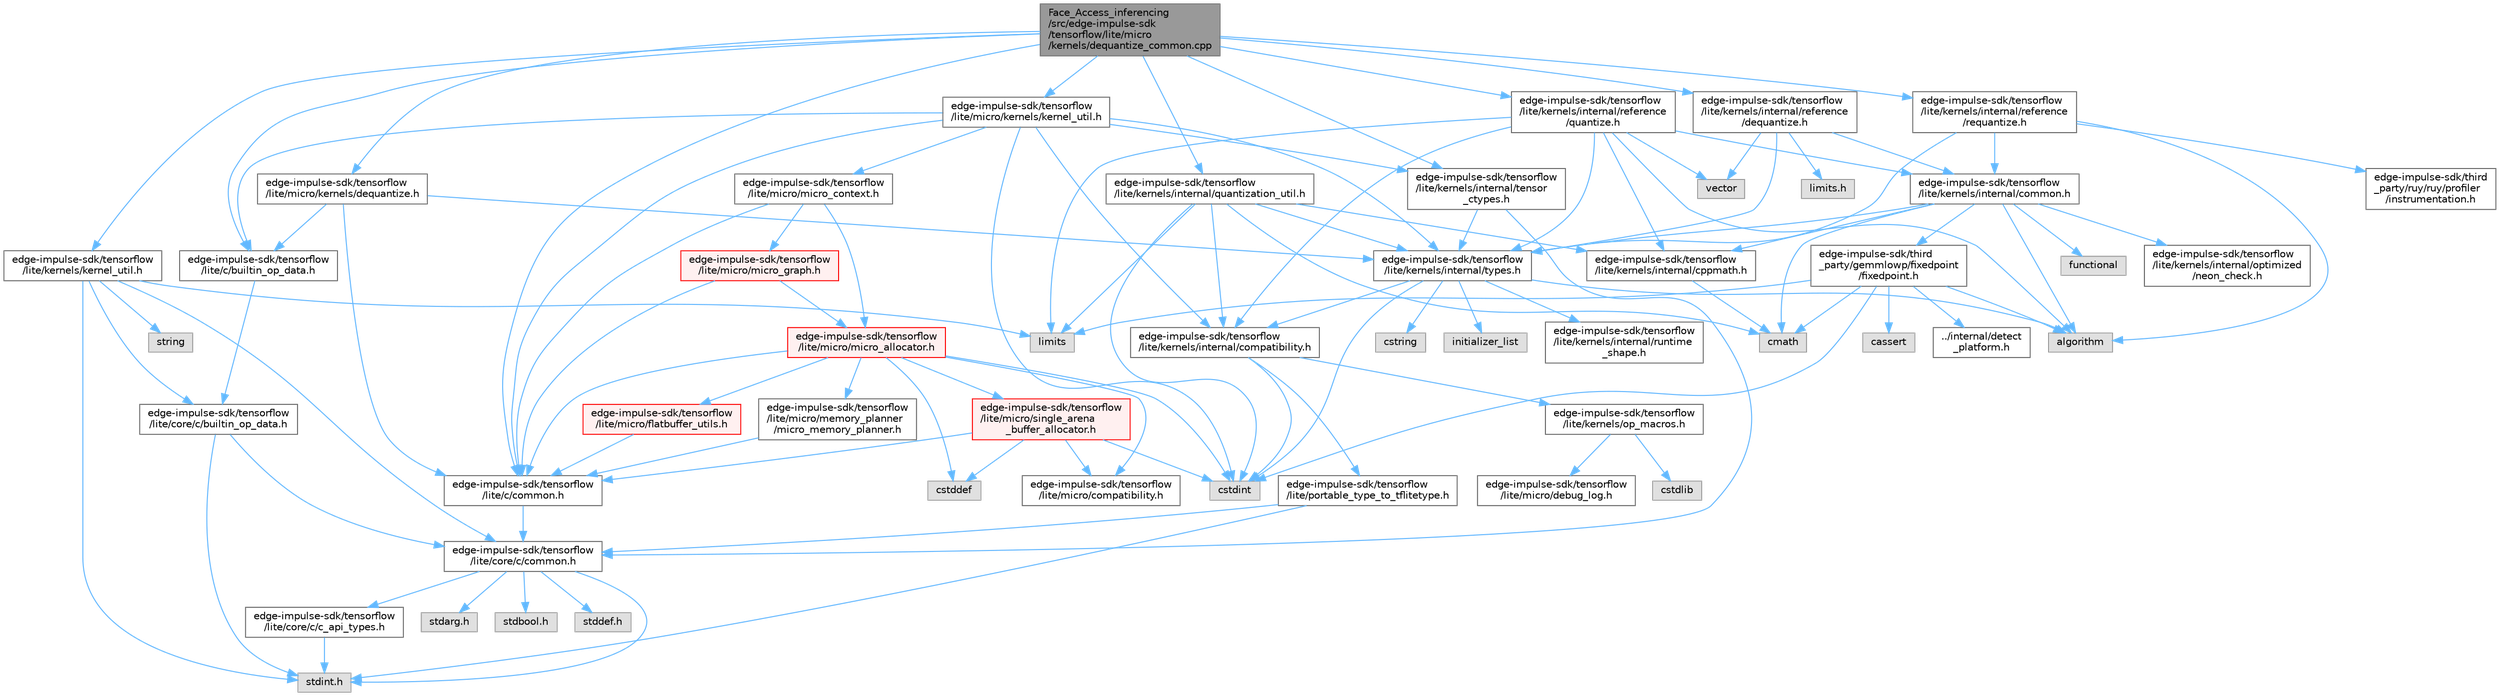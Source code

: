 digraph "Face_Access_inferencing/src/edge-impulse-sdk/tensorflow/lite/micro/kernels/dequantize_common.cpp"
{
 // LATEX_PDF_SIZE
  bgcolor="transparent";
  edge [fontname=Helvetica,fontsize=10,labelfontname=Helvetica,labelfontsize=10];
  node [fontname=Helvetica,fontsize=10,shape=box,height=0.2,width=0.4];
  Node1 [id="Node000001",label="Face_Access_inferencing\l/src/edge-impulse-sdk\l/tensorflow/lite/micro\l/kernels/dequantize_common.cpp",height=0.2,width=0.4,color="gray40", fillcolor="grey60", style="filled", fontcolor="black",tooltip=" "];
  Node1 -> Node2 [id="edge104_Node000001_Node000002",color="steelblue1",style="solid",tooltip=" "];
  Node2 [id="Node000002",label="edge-impulse-sdk/tensorflow\l/lite/c/builtin_op_data.h",height=0.2,width=0.4,color="grey40", fillcolor="white", style="filled",URL="$_face___access__inferencing_2src_2edge-impulse-sdk_2tensorflow_2lite_2c_2builtin__op__data_8h.html",tooltip=" "];
  Node2 -> Node3 [id="edge105_Node000002_Node000003",color="steelblue1",style="solid",tooltip=" "];
  Node3 [id="Node000003",label="edge-impulse-sdk/tensorflow\l/lite/core/c/builtin_op_data.h",height=0.2,width=0.4,color="grey40", fillcolor="white", style="filled",URL="$_face___access__inferencing_2src_2edge-impulse-sdk_2tensorflow_2lite_2core_2c_2builtin__op__data_8h.html",tooltip=" "];
  Node3 -> Node4 [id="edge106_Node000003_Node000004",color="steelblue1",style="solid",tooltip=" "];
  Node4 [id="Node000004",label="stdint.h",height=0.2,width=0.4,color="grey60", fillcolor="#E0E0E0", style="filled",tooltip=" "];
  Node3 -> Node5 [id="edge107_Node000003_Node000005",color="steelblue1",style="solid",tooltip=" "];
  Node5 [id="Node000005",label="edge-impulse-sdk/tensorflow\l/lite/core/c/common.h",height=0.2,width=0.4,color="grey40", fillcolor="white", style="filled",URL="$_face___access__inferencing_2src_2edge-impulse-sdk_2tensorflow_2lite_2core_2c_2common_8h.html",tooltip=" "];
  Node5 -> Node6 [id="edge108_Node000005_Node000006",color="steelblue1",style="solid",tooltip=" "];
  Node6 [id="Node000006",label="stdarg.h",height=0.2,width=0.4,color="grey60", fillcolor="#E0E0E0", style="filled",tooltip=" "];
  Node5 -> Node7 [id="edge109_Node000005_Node000007",color="steelblue1",style="solid",tooltip=" "];
  Node7 [id="Node000007",label="stdbool.h",height=0.2,width=0.4,color="grey60", fillcolor="#E0E0E0", style="filled",tooltip=" "];
  Node5 -> Node8 [id="edge110_Node000005_Node000008",color="steelblue1",style="solid",tooltip=" "];
  Node8 [id="Node000008",label="stddef.h",height=0.2,width=0.4,color="grey60", fillcolor="#E0E0E0", style="filled",tooltip=" "];
  Node5 -> Node4 [id="edge111_Node000005_Node000004",color="steelblue1",style="solid",tooltip=" "];
  Node5 -> Node9 [id="edge112_Node000005_Node000009",color="steelblue1",style="solid",tooltip=" "];
  Node9 [id="Node000009",label="edge-impulse-sdk/tensorflow\l/lite/core/c/c_api_types.h",height=0.2,width=0.4,color="grey40", fillcolor="white", style="filled",URL="$_face___access__inferencing_2src_2edge-impulse-sdk_2tensorflow_2lite_2core_2c_2c__api__types_8h.html",tooltip=" "];
  Node9 -> Node4 [id="edge113_Node000009_Node000004",color="steelblue1",style="solid",tooltip=" "];
  Node1 -> Node10 [id="edge114_Node000001_Node000010",color="steelblue1",style="solid",tooltip=" "];
  Node10 [id="Node000010",label="edge-impulse-sdk/tensorflow\l/lite/c/common.h",height=0.2,width=0.4,color="grey40", fillcolor="white", style="filled",URL="$_face___access__inferencing_2src_2edge-impulse-sdk_2tensorflow_2lite_2c_2common_8h.html",tooltip=" "];
  Node10 -> Node5 [id="edge115_Node000010_Node000005",color="steelblue1",style="solid",tooltip=" "];
  Node1 -> Node11 [id="edge116_Node000001_Node000011",color="steelblue1",style="solid",tooltip=" "];
  Node11 [id="Node000011",label="edge-impulse-sdk/tensorflow\l/lite/kernels/internal/quantization_util.h",height=0.2,width=0.4,color="grey40", fillcolor="white", style="filled",URL="$_face___access__inferencing_2src_2edge-impulse-sdk_2tensorflow_2lite_2kernels_2internal_2quantization__util_8h.html",tooltip=" "];
  Node11 -> Node12 [id="edge117_Node000011_Node000012",color="steelblue1",style="solid",tooltip=" "];
  Node12 [id="Node000012",label="cmath",height=0.2,width=0.4,color="grey60", fillcolor="#E0E0E0", style="filled",tooltip=" "];
  Node11 -> Node13 [id="edge118_Node000011_Node000013",color="steelblue1",style="solid",tooltip=" "];
  Node13 [id="Node000013",label="cstdint",height=0.2,width=0.4,color="grey60", fillcolor="#E0E0E0", style="filled",tooltip=" "];
  Node11 -> Node14 [id="edge119_Node000011_Node000014",color="steelblue1",style="solid",tooltip=" "];
  Node14 [id="Node000014",label="limits",height=0.2,width=0.4,color="grey60", fillcolor="#E0E0E0", style="filled",tooltip=" "];
  Node11 -> Node15 [id="edge120_Node000011_Node000015",color="steelblue1",style="solid",tooltip=" "];
  Node15 [id="Node000015",label="edge-impulse-sdk/tensorflow\l/lite/kernels/internal/compatibility.h",height=0.2,width=0.4,color="grey40", fillcolor="white", style="filled",URL="$_face___access__inferencing_2src_2edge-impulse-sdk_2tensorflow_2lite_2kernels_2internal_2compatibility_8h.html",tooltip=" "];
  Node15 -> Node13 [id="edge121_Node000015_Node000013",color="steelblue1",style="solid",tooltip=" "];
  Node15 -> Node16 [id="edge122_Node000015_Node000016",color="steelblue1",style="solid",tooltip=" "];
  Node16 [id="Node000016",label="edge-impulse-sdk/tensorflow\l/lite/portable_type_to_tflitetype.h",height=0.2,width=0.4,color="grey40", fillcolor="white", style="filled",URL="$_face___access__inferencing_2src_2edge-impulse-sdk_2tensorflow_2lite_2portable__type__to__tflitetype_8h.html",tooltip=" "];
  Node16 -> Node4 [id="edge123_Node000016_Node000004",color="steelblue1",style="solid",tooltip=" "];
  Node16 -> Node5 [id="edge124_Node000016_Node000005",color="steelblue1",style="solid",tooltip=" "];
  Node15 -> Node17 [id="edge125_Node000015_Node000017",color="steelblue1",style="solid",tooltip=" "];
  Node17 [id="Node000017",label="edge-impulse-sdk/tensorflow\l/lite/kernels/op_macros.h",height=0.2,width=0.4,color="grey40", fillcolor="white", style="filled",URL="$_face___access__inferencing_2src_2edge-impulse-sdk_2tensorflow_2lite_2kernels_2op__macros_8h.html",tooltip=" "];
  Node17 -> Node18 [id="edge126_Node000017_Node000018",color="steelblue1",style="solid",tooltip=" "];
  Node18 [id="Node000018",label="edge-impulse-sdk/tensorflow\l/lite/micro/debug_log.h",height=0.2,width=0.4,color="grey40", fillcolor="white", style="filled",URL="$_face___access__inferencing_2src_2edge-impulse-sdk_2tensorflow_2lite_2micro_2debug__log_8h.html",tooltip=" "];
  Node17 -> Node19 [id="edge127_Node000017_Node000019",color="steelblue1",style="solid",tooltip=" "];
  Node19 [id="Node000019",label="cstdlib",height=0.2,width=0.4,color="grey60", fillcolor="#E0E0E0", style="filled",tooltip=" "];
  Node11 -> Node20 [id="edge128_Node000011_Node000020",color="steelblue1",style="solid",tooltip=" "];
  Node20 [id="Node000020",label="edge-impulse-sdk/tensorflow\l/lite/kernels/internal/cppmath.h",height=0.2,width=0.4,color="grey40", fillcolor="white", style="filled",URL="$_face___access__inferencing_2src_2edge-impulse-sdk_2tensorflow_2lite_2kernels_2internal_2cppmath_8h.html",tooltip=" "];
  Node20 -> Node12 [id="edge129_Node000020_Node000012",color="steelblue1",style="solid",tooltip=" "];
  Node11 -> Node21 [id="edge130_Node000011_Node000021",color="steelblue1",style="solid",tooltip=" "];
  Node21 [id="Node000021",label="edge-impulse-sdk/tensorflow\l/lite/kernels/internal/types.h",height=0.2,width=0.4,color="grey40", fillcolor="white", style="filled",URL="$_face___access__inferencing_2src_2edge-impulse-sdk_2tensorflow_2lite_2kernels_2internal_2types_8h.html",tooltip=" "];
  Node21 -> Node22 [id="edge131_Node000021_Node000022",color="steelblue1",style="solid",tooltip=" "];
  Node22 [id="Node000022",label="algorithm",height=0.2,width=0.4,color="grey60", fillcolor="#E0E0E0", style="filled",tooltip=" "];
  Node21 -> Node13 [id="edge132_Node000021_Node000013",color="steelblue1",style="solid",tooltip=" "];
  Node21 -> Node23 [id="edge133_Node000021_Node000023",color="steelblue1",style="solid",tooltip=" "];
  Node23 [id="Node000023",label="cstring",height=0.2,width=0.4,color="grey60", fillcolor="#E0E0E0", style="filled",tooltip=" "];
  Node21 -> Node24 [id="edge134_Node000021_Node000024",color="steelblue1",style="solid",tooltip=" "];
  Node24 [id="Node000024",label="initializer_list",height=0.2,width=0.4,color="grey60", fillcolor="#E0E0E0", style="filled",tooltip=" "];
  Node21 -> Node15 [id="edge135_Node000021_Node000015",color="steelblue1",style="solid",tooltip=" "];
  Node21 -> Node25 [id="edge136_Node000021_Node000025",color="steelblue1",style="solid",tooltip=" "];
  Node25 [id="Node000025",label="edge-impulse-sdk/tensorflow\l/lite/kernels/internal/runtime\l_shape.h",height=0.2,width=0.4,color="grey40", fillcolor="white", style="filled",URL="$_face___access__inferencing_2src_2edge-impulse-sdk_2tensorflow_2lite_2kernels_2internal_2runtime__shape_8h.html",tooltip=" "];
  Node1 -> Node26 [id="edge137_Node000001_Node000026",color="steelblue1",style="solid",tooltip=" "];
  Node26 [id="Node000026",label="edge-impulse-sdk/tensorflow\l/lite/kernels/internal/reference\l/dequantize.h",height=0.2,width=0.4,color="grey40", fillcolor="white", style="filled",URL="$_face___access__inferencing_2src_2edge-impulse-sdk_2tensorflow_2lite_2kernels_2internal_2reference_2dequantize_8h.html",tooltip=" "];
  Node26 -> Node27 [id="edge138_Node000026_Node000027",color="steelblue1",style="solid",tooltip=" "];
  Node27 [id="Node000027",label="limits.h",height=0.2,width=0.4,color="grey60", fillcolor="#E0E0E0", style="filled",tooltip=" "];
  Node26 -> Node28 [id="edge139_Node000026_Node000028",color="steelblue1",style="solid",tooltip=" "];
  Node28 [id="Node000028",label="vector",height=0.2,width=0.4,color="grey60", fillcolor="#E0E0E0", style="filled",tooltip=" "];
  Node26 -> Node29 [id="edge140_Node000026_Node000029",color="steelblue1",style="solid",tooltip=" "];
  Node29 [id="Node000029",label="edge-impulse-sdk/tensorflow\l/lite/kernels/internal/common.h",height=0.2,width=0.4,color="grey40", fillcolor="white", style="filled",URL="$_face___access__inferencing_2src_2edge-impulse-sdk_2tensorflow_2lite_2kernels_2internal_2common_8h.html",tooltip=" "];
  Node29 -> Node22 [id="edge141_Node000029_Node000022",color="steelblue1",style="solid",tooltip=" "];
  Node29 -> Node12 [id="edge142_Node000029_Node000012",color="steelblue1",style="solid",tooltip=" "];
  Node29 -> Node30 [id="edge143_Node000029_Node000030",color="steelblue1",style="solid",tooltip=" "];
  Node30 [id="Node000030",label="functional",height=0.2,width=0.4,color="grey60", fillcolor="#E0E0E0", style="filled",tooltip=" "];
  Node29 -> Node31 [id="edge144_Node000029_Node000031",color="steelblue1",style="solid",tooltip=" "];
  Node31 [id="Node000031",label="edge-impulse-sdk/third\l_party/gemmlowp/fixedpoint\l/fixedpoint.h",height=0.2,width=0.4,color="grey40", fillcolor="white", style="filled",URL="$_face___access__inferencing_2src_2edge-impulse-sdk_2third__party_2gemmlowp_2fixedpoint_2fixedpoint_8h.html",tooltip=" "];
  Node31 -> Node22 [id="edge145_Node000031_Node000022",color="steelblue1",style="solid",tooltip=" "];
  Node31 -> Node32 [id="edge146_Node000031_Node000032",color="steelblue1",style="solid",tooltip=" "];
  Node32 [id="Node000032",label="cassert",height=0.2,width=0.4,color="grey60", fillcolor="#E0E0E0", style="filled",tooltip=" "];
  Node31 -> Node12 [id="edge147_Node000031_Node000012",color="steelblue1",style="solid",tooltip=" "];
  Node31 -> Node13 [id="edge148_Node000031_Node000013",color="steelblue1",style="solid",tooltip=" "];
  Node31 -> Node14 [id="edge149_Node000031_Node000014",color="steelblue1",style="solid",tooltip=" "];
  Node31 -> Node33 [id="edge150_Node000031_Node000033",color="steelblue1",style="solid",tooltip=" "];
  Node33 [id="Node000033",label="../internal/detect\l_platform.h",height=0.2,width=0.4,color="grey40", fillcolor="white", style="filled",URL="$_face___access__inferencing_2src_2edge-impulse-sdk_2third__party_2gemmlowp_2internal_2detect__platform_8h.html",tooltip=" "];
  Node29 -> Node20 [id="edge151_Node000029_Node000020",color="steelblue1",style="solid",tooltip=" "];
  Node29 -> Node34 [id="edge152_Node000029_Node000034",color="steelblue1",style="solid",tooltip=" "];
  Node34 [id="Node000034",label="edge-impulse-sdk/tensorflow\l/lite/kernels/internal/optimized\l/neon_check.h",height=0.2,width=0.4,color="grey40", fillcolor="white", style="filled",URL="$_face___access__inferencing_2src_2edge-impulse-sdk_2tensorflow_2lite_2kernels_2internal_2optimized_2neon__check_8h.html",tooltip=" "];
  Node29 -> Node21 [id="edge153_Node000029_Node000021",color="steelblue1",style="solid",tooltip=" "];
  Node26 -> Node21 [id="edge154_Node000026_Node000021",color="steelblue1",style="solid",tooltip=" "];
  Node1 -> Node35 [id="edge155_Node000001_Node000035",color="steelblue1",style="solid",tooltip=" "];
  Node35 [id="Node000035",label="edge-impulse-sdk/tensorflow\l/lite/kernels/internal/reference\l/quantize.h",height=0.2,width=0.4,color="grey40", fillcolor="white", style="filled",URL="$_face___access__inferencing_2src_2edge-impulse-sdk_2tensorflow_2lite_2kernels_2internal_2reference_2quantize_8h.html",tooltip=" "];
  Node35 -> Node22 [id="edge156_Node000035_Node000022",color="steelblue1",style="solid",tooltip=" "];
  Node35 -> Node14 [id="edge157_Node000035_Node000014",color="steelblue1",style="solid",tooltip=" "];
  Node35 -> Node28 [id="edge158_Node000035_Node000028",color="steelblue1",style="solid",tooltip=" "];
  Node35 -> Node29 [id="edge159_Node000035_Node000029",color="steelblue1",style="solid",tooltip=" "];
  Node35 -> Node15 [id="edge160_Node000035_Node000015",color="steelblue1",style="solid",tooltip=" "];
  Node35 -> Node20 [id="edge161_Node000035_Node000020",color="steelblue1",style="solid",tooltip=" "];
  Node35 -> Node21 [id="edge162_Node000035_Node000021",color="steelblue1",style="solid",tooltip=" "];
  Node1 -> Node36 [id="edge163_Node000001_Node000036",color="steelblue1",style="solid",tooltip=" "];
  Node36 [id="Node000036",label="edge-impulse-sdk/tensorflow\l/lite/kernels/internal/reference\l/requantize.h",height=0.2,width=0.4,color="grey40", fillcolor="white", style="filled",URL="$_face___access__inferencing_2src_2edge-impulse-sdk_2tensorflow_2lite_2kernels_2internal_2reference_2requantize_8h.html",tooltip=" "];
  Node36 -> Node22 [id="edge164_Node000036_Node000022",color="steelblue1",style="solid",tooltip=" "];
  Node36 -> Node37 [id="edge165_Node000036_Node000037",color="steelblue1",style="solid",tooltip=" "];
  Node37 [id="Node000037",label="edge-impulse-sdk/third\l_party/ruy/ruy/profiler\l/instrumentation.h",height=0.2,width=0.4,color="grey40", fillcolor="white", style="filled",URL="$_face___access__inferencing_2src_2edge-impulse-sdk_2third__party_2ruy_2ruy_2profiler_2instrumentation_8h.html",tooltip=" "];
  Node36 -> Node29 [id="edge166_Node000036_Node000029",color="steelblue1",style="solid",tooltip=" "];
  Node36 -> Node21 [id="edge167_Node000036_Node000021",color="steelblue1",style="solid",tooltip=" "];
  Node1 -> Node38 [id="edge168_Node000001_Node000038",color="steelblue1",style="solid",tooltip=" "];
  Node38 [id="Node000038",label="edge-impulse-sdk/tensorflow\l/lite/kernels/internal/tensor\l_ctypes.h",height=0.2,width=0.4,color="grey40", fillcolor="white", style="filled",URL="$_face___access__inferencing_2src_2edge-impulse-sdk_2tensorflow_2lite_2kernels_2internal_2tensor__ctypes_8h.html",tooltip=" "];
  Node38 -> Node5 [id="edge169_Node000038_Node000005",color="steelblue1",style="solid",tooltip=" "];
  Node38 -> Node21 [id="edge170_Node000038_Node000021",color="steelblue1",style="solid",tooltip=" "];
  Node1 -> Node39 [id="edge171_Node000001_Node000039",color="steelblue1",style="solid",tooltip=" "];
  Node39 [id="Node000039",label="edge-impulse-sdk/tensorflow\l/lite/kernels/kernel_util.h",height=0.2,width=0.4,color="grey40", fillcolor="white", style="filled",URL="$_face___access__inferencing_2src_2edge-impulse-sdk_2tensorflow_2lite_2kernels_2kernel__util_8h.html",tooltip=" "];
  Node39 -> Node4 [id="edge172_Node000039_Node000004",color="steelblue1",style="solid",tooltip=" "];
  Node39 -> Node14 [id="edge173_Node000039_Node000014",color="steelblue1",style="solid",tooltip=" "];
  Node39 -> Node40 [id="edge174_Node000039_Node000040",color="steelblue1",style="solid",tooltip=" "];
  Node40 [id="Node000040",label="string",height=0.2,width=0.4,color="grey60", fillcolor="#E0E0E0", style="filled",tooltip=" "];
  Node39 -> Node3 [id="edge175_Node000039_Node000003",color="steelblue1",style="solid",tooltip=" "];
  Node39 -> Node5 [id="edge176_Node000039_Node000005",color="steelblue1",style="solid",tooltip=" "];
  Node1 -> Node41 [id="edge177_Node000001_Node000041",color="steelblue1",style="solid",tooltip=" "];
  Node41 [id="Node000041",label="edge-impulse-sdk/tensorflow\l/lite/micro/kernels/dequantize.h",height=0.2,width=0.4,color="grey40", fillcolor="white", style="filled",URL="$_face___access__inferencing_2src_2edge-impulse-sdk_2tensorflow_2lite_2micro_2kernels_2dequantize_8h.html",tooltip=" "];
  Node41 -> Node2 [id="edge178_Node000041_Node000002",color="steelblue1",style="solid",tooltip=" "];
  Node41 -> Node10 [id="edge179_Node000041_Node000010",color="steelblue1",style="solid",tooltip=" "];
  Node41 -> Node21 [id="edge180_Node000041_Node000021",color="steelblue1",style="solid",tooltip=" "];
  Node1 -> Node42 [id="edge181_Node000001_Node000042",color="steelblue1",style="solid",tooltip=" "];
  Node42 [id="Node000042",label="edge-impulse-sdk/tensorflow\l/lite/micro/kernels/kernel_util.h",height=0.2,width=0.4,color="grey40", fillcolor="white", style="filled",URL="$_face___access__inferencing_2src_2edge-impulse-sdk_2tensorflow_2lite_2micro_2kernels_2kernel__util_8h.html",tooltip=" "];
  Node42 -> Node13 [id="edge182_Node000042_Node000013",color="steelblue1",style="solid",tooltip=" "];
  Node42 -> Node2 [id="edge183_Node000042_Node000002",color="steelblue1",style="solid",tooltip=" "];
  Node42 -> Node10 [id="edge184_Node000042_Node000010",color="steelblue1",style="solid",tooltip=" "];
  Node42 -> Node15 [id="edge185_Node000042_Node000015",color="steelblue1",style="solid",tooltip=" "];
  Node42 -> Node38 [id="edge186_Node000042_Node000038",color="steelblue1",style="solid",tooltip=" "];
  Node42 -> Node21 [id="edge187_Node000042_Node000021",color="steelblue1",style="solid",tooltip=" "];
  Node42 -> Node43 [id="edge188_Node000042_Node000043",color="steelblue1",style="solid",tooltip=" "];
  Node43 [id="Node000043",label="edge-impulse-sdk/tensorflow\l/lite/micro/micro_context.h",height=0.2,width=0.4,color="grey40", fillcolor="white", style="filled",URL="$_face___access__inferencing_2src_2edge-impulse-sdk_2tensorflow_2lite_2micro_2micro__context_8h.html",tooltip=" "];
  Node43 -> Node10 [id="edge189_Node000043_Node000010",color="steelblue1",style="solid",tooltip=" "];
  Node43 -> Node44 [id="edge190_Node000043_Node000044",color="steelblue1",style="solid",tooltip=" "];
  Node44 [id="Node000044",label="edge-impulse-sdk/tensorflow\l/lite/micro/micro_allocator.h",height=0.2,width=0.4,color="red", fillcolor="#FFF0F0", style="filled",URL="$_face___access__inferencing_2src_2edge-impulse-sdk_2tensorflow_2lite_2micro_2micro__allocator_8h.html",tooltip=" "];
  Node44 -> Node45 [id="edge191_Node000044_Node000045",color="steelblue1",style="solid",tooltip=" "];
  Node45 [id="Node000045",label="cstddef",height=0.2,width=0.4,color="grey60", fillcolor="#E0E0E0", style="filled",tooltip=" "];
  Node44 -> Node13 [id="edge192_Node000044_Node000013",color="steelblue1",style="solid",tooltip=" "];
  Node44 -> Node10 [id="edge193_Node000044_Node000010",color="steelblue1",style="solid",tooltip=" "];
  Node44 -> Node46 [id="edge194_Node000044_Node000046",color="steelblue1",style="solid",tooltip=" "];
  Node46 [id="Node000046",label="edge-impulse-sdk/tensorflow\l/lite/micro/single_arena\l_buffer_allocator.h",height=0.2,width=0.4,color="red", fillcolor="#FFF0F0", style="filled",URL="$_face___access__inferencing_2src_2edge-impulse-sdk_2tensorflow_2lite_2micro_2single__arena__buffer__allocator_8h.html",tooltip=" "];
  Node46 -> Node45 [id="edge195_Node000046_Node000045",color="steelblue1",style="solid",tooltip=" "];
  Node46 -> Node13 [id="edge196_Node000046_Node000013",color="steelblue1",style="solid",tooltip=" "];
  Node46 -> Node10 [id="edge197_Node000046_Node000010",color="steelblue1",style="solid",tooltip=" "];
  Node46 -> Node49 [id="edge198_Node000046_Node000049",color="steelblue1",style="solid",tooltip=" "];
  Node49 [id="Node000049",label="edge-impulse-sdk/tensorflow\l/lite/micro/compatibility.h",height=0.2,width=0.4,color="grey40", fillcolor="white", style="filled",URL="$_face___access__inferencing_2src_2edge-impulse-sdk_2tensorflow_2lite_2micro_2compatibility_8h.html",tooltip=" "];
  Node44 -> Node49 [id="edge199_Node000044_Node000049",color="steelblue1",style="solid",tooltip=" "];
  Node44 -> Node50 [id="edge200_Node000044_Node000050",color="steelblue1",style="solid",tooltip=" "];
  Node50 [id="Node000050",label="edge-impulse-sdk/tensorflow\l/lite/micro/flatbuffer_utils.h",height=0.2,width=0.4,color="red", fillcolor="#FFF0F0", style="filled",URL="$_face___access__inferencing_2src_2edge-impulse-sdk_2tensorflow_2lite_2micro_2flatbuffer__utils_8h.html",tooltip=" "];
  Node50 -> Node10 [id="edge201_Node000050_Node000010",color="steelblue1",style="solid",tooltip=" "];
  Node44 -> Node81 [id="edge202_Node000044_Node000081",color="steelblue1",style="solid",tooltip=" "];
  Node81 [id="Node000081",label="edge-impulse-sdk/tensorflow\l/lite/micro/memory_planner\l/micro_memory_planner.h",height=0.2,width=0.4,color="grey40", fillcolor="white", style="filled",URL="$_face___access__inferencing_2src_2edge-impulse-sdk_2tensorflow_2lite_2micro_2memory__planner_2micro__memory__planner_8h.html",tooltip=" "];
  Node81 -> Node10 [id="edge203_Node000081_Node000010",color="steelblue1",style="solid",tooltip=" "];
  Node43 -> Node87 [id="edge204_Node000043_Node000087",color="steelblue1",style="solid",tooltip=" "];
  Node87 [id="Node000087",label="edge-impulse-sdk/tensorflow\l/lite/micro/micro_graph.h",height=0.2,width=0.4,color="red", fillcolor="#FFF0F0", style="filled",URL="$_face___access__inferencing_2src_2edge-impulse-sdk_2tensorflow_2lite_2micro_2micro__graph_8h.html",tooltip=" "];
  Node87 -> Node10 [id="edge205_Node000087_Node000010",color="steelblue1",style="solid",tooltip=" "];
  Node87 -> Node44 [id="edge206_Node000087_Node000044",color="steelblue1",style="solid",tooltip=" "];
}
